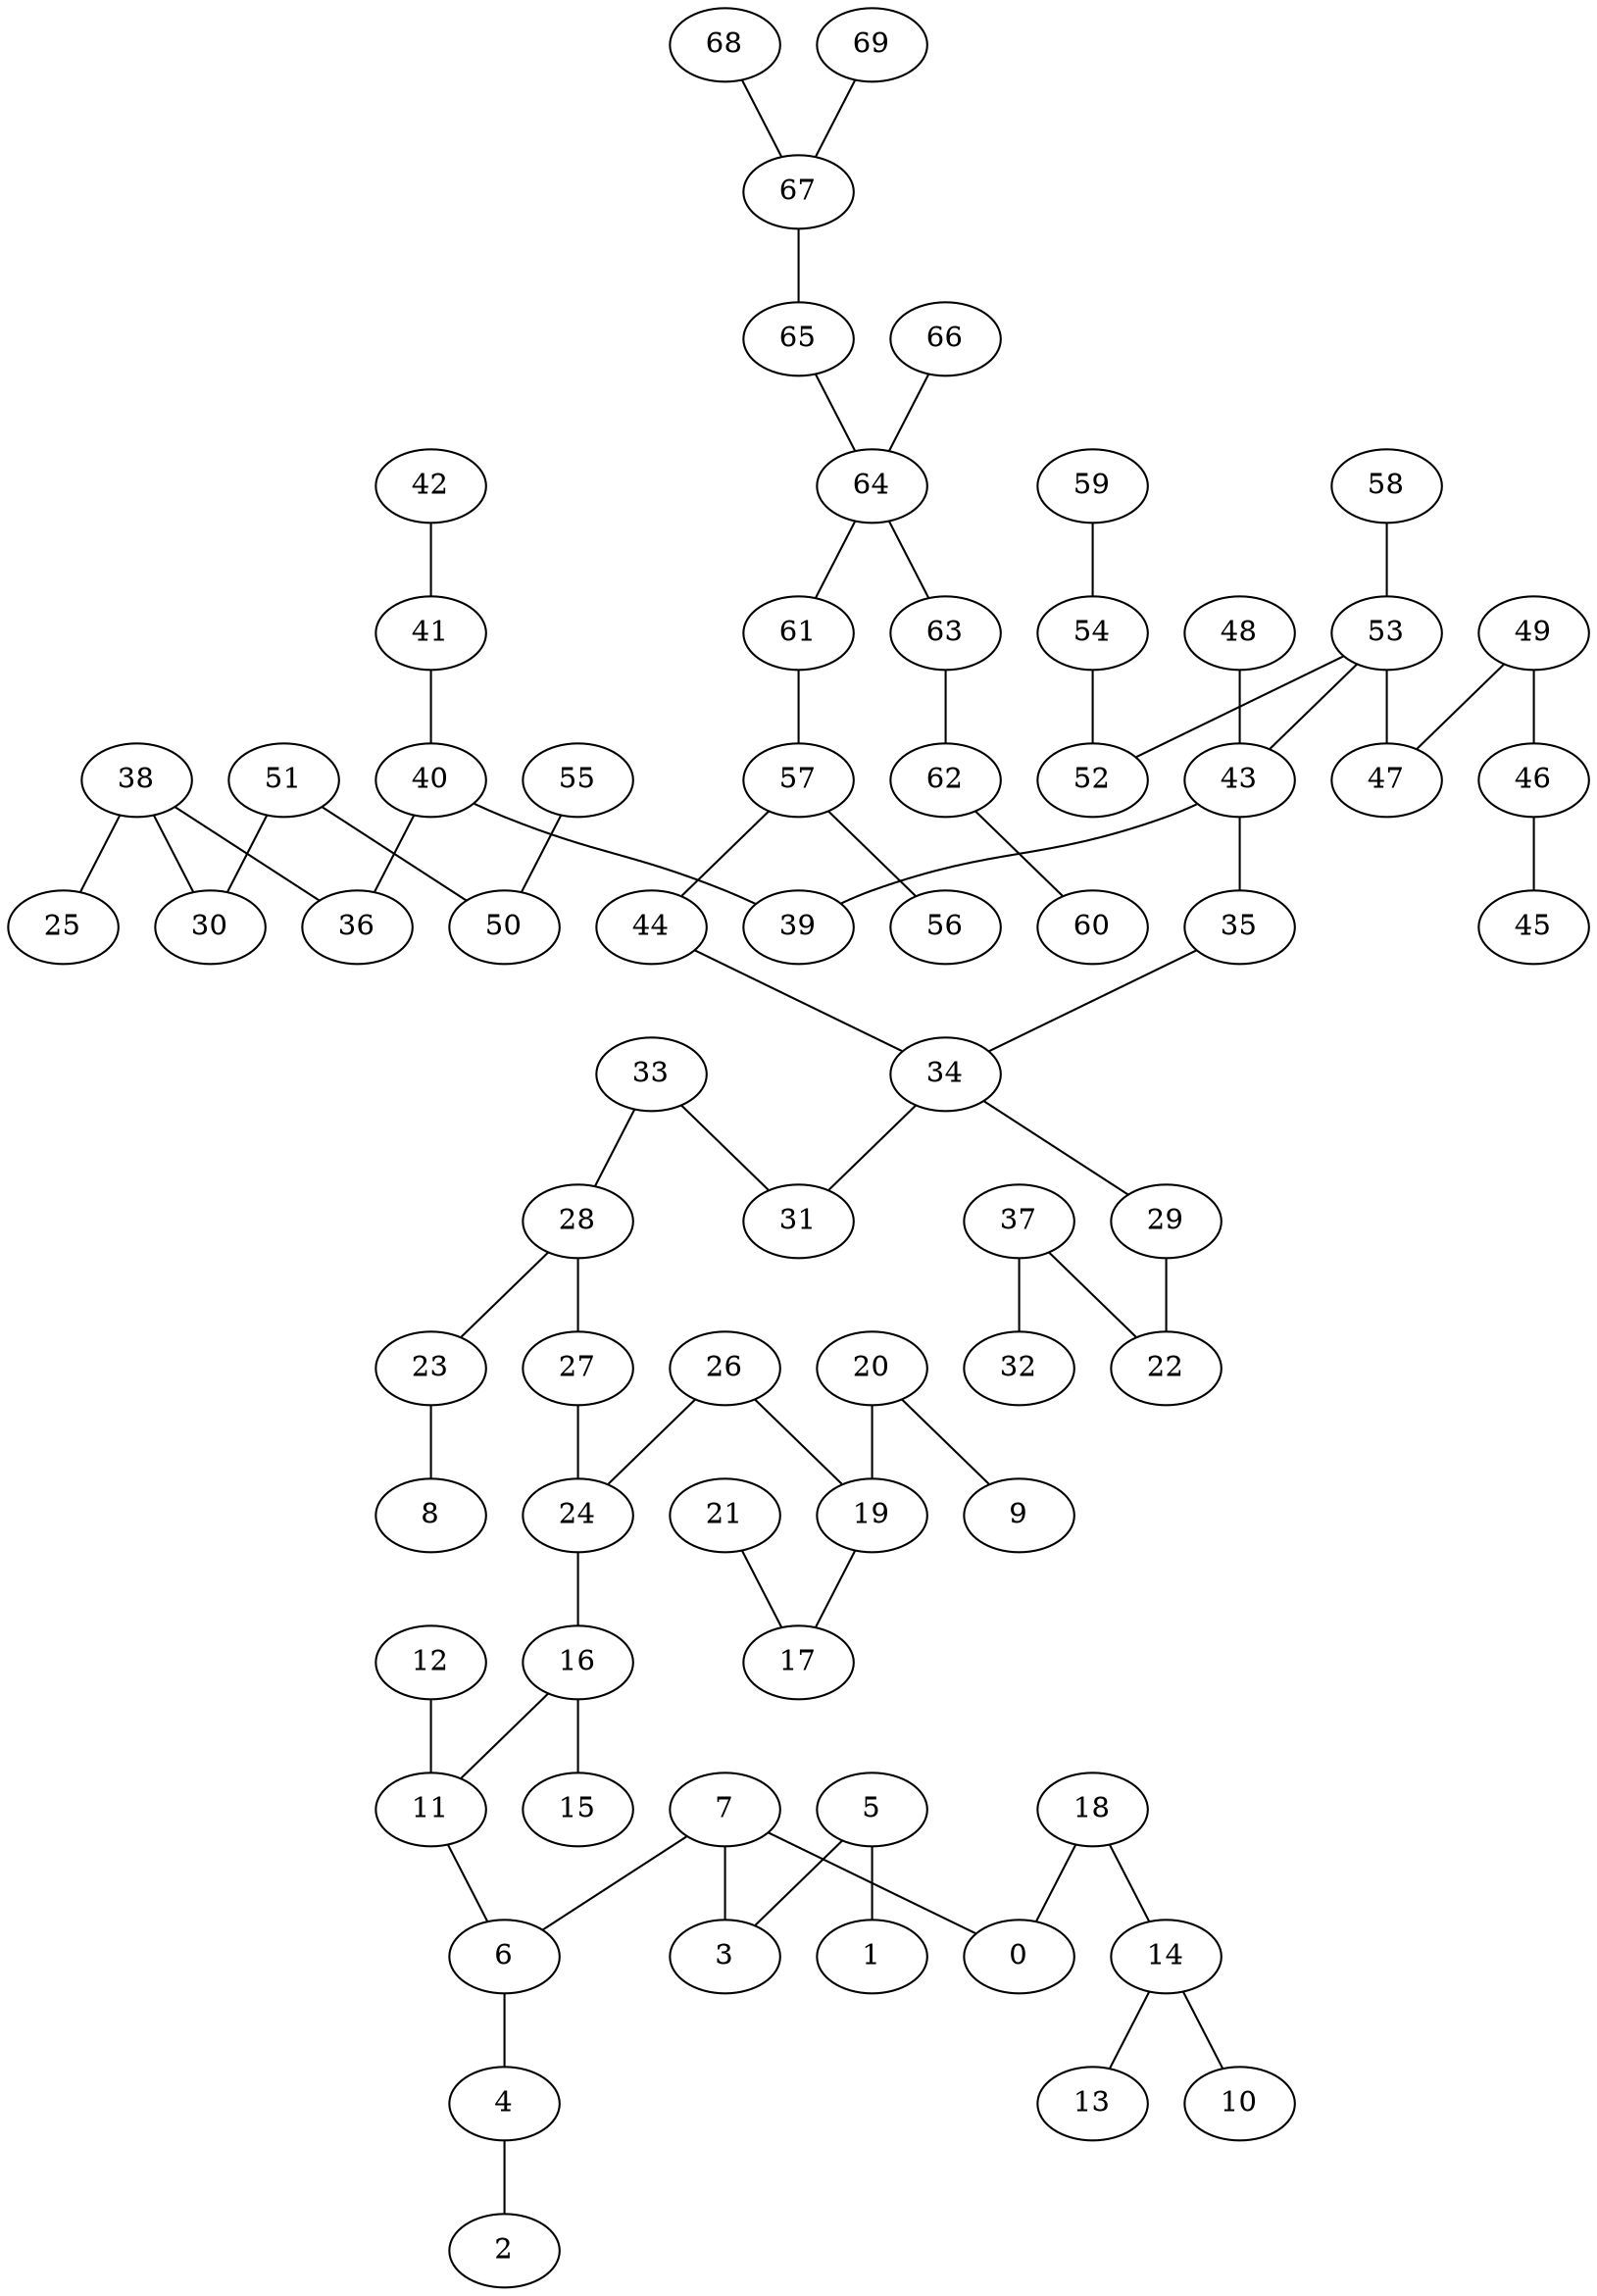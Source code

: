 graph{
41 -- 40;
48 -- 43;
5 -- 3;
63 -- 62;
61 -- 57;
54 -- 52;
68 -- 67;
12 -- 11;
28 -- 23;
65 -- 64;
55 -- 50;
23 -- 8;
42 -- 41;
62 -- 60;
69 -- 67;
51 -- 50;
66 -- 64;
37 -- 32;
14 -- 10;
38 -- 36;
43 -- 39;
6 -- 4;
24 -- 16;
64 -- 63;
67 -- 65;
49 -- 47;
16 -- 15;
28 -- 27;
58 -- 53;
53 -- 47;
7 -- 3;
27 -- 24;
11 -- 6;
20 -- 19;
34 -- 31;
26 -- 24;
51 -- 30;
49 -- 46;
53 -- 43;
44 -- 34;
21 -- 17;
16 -- 11;
57 -- 56;
18 -- 14;
4 -- 2;
38 -- 30;
40 -- 36;
43 -- 35;
14 -- 13;
34 -- 29;
53 -- 52;
7 -- 6;
20 -- 9;
7 -- 0;
35 -- 34;
46 -- 45;
18 -- 0;
38 -- 25;
64 -- 61;
59 -- 54;
26 -- 19;
33 -- 31;
40 -- 39;
19 -- 17;
5 -- 1;
57 -- 44;
37 -- 22;
33 -- 28;
29 -- 22;
}
